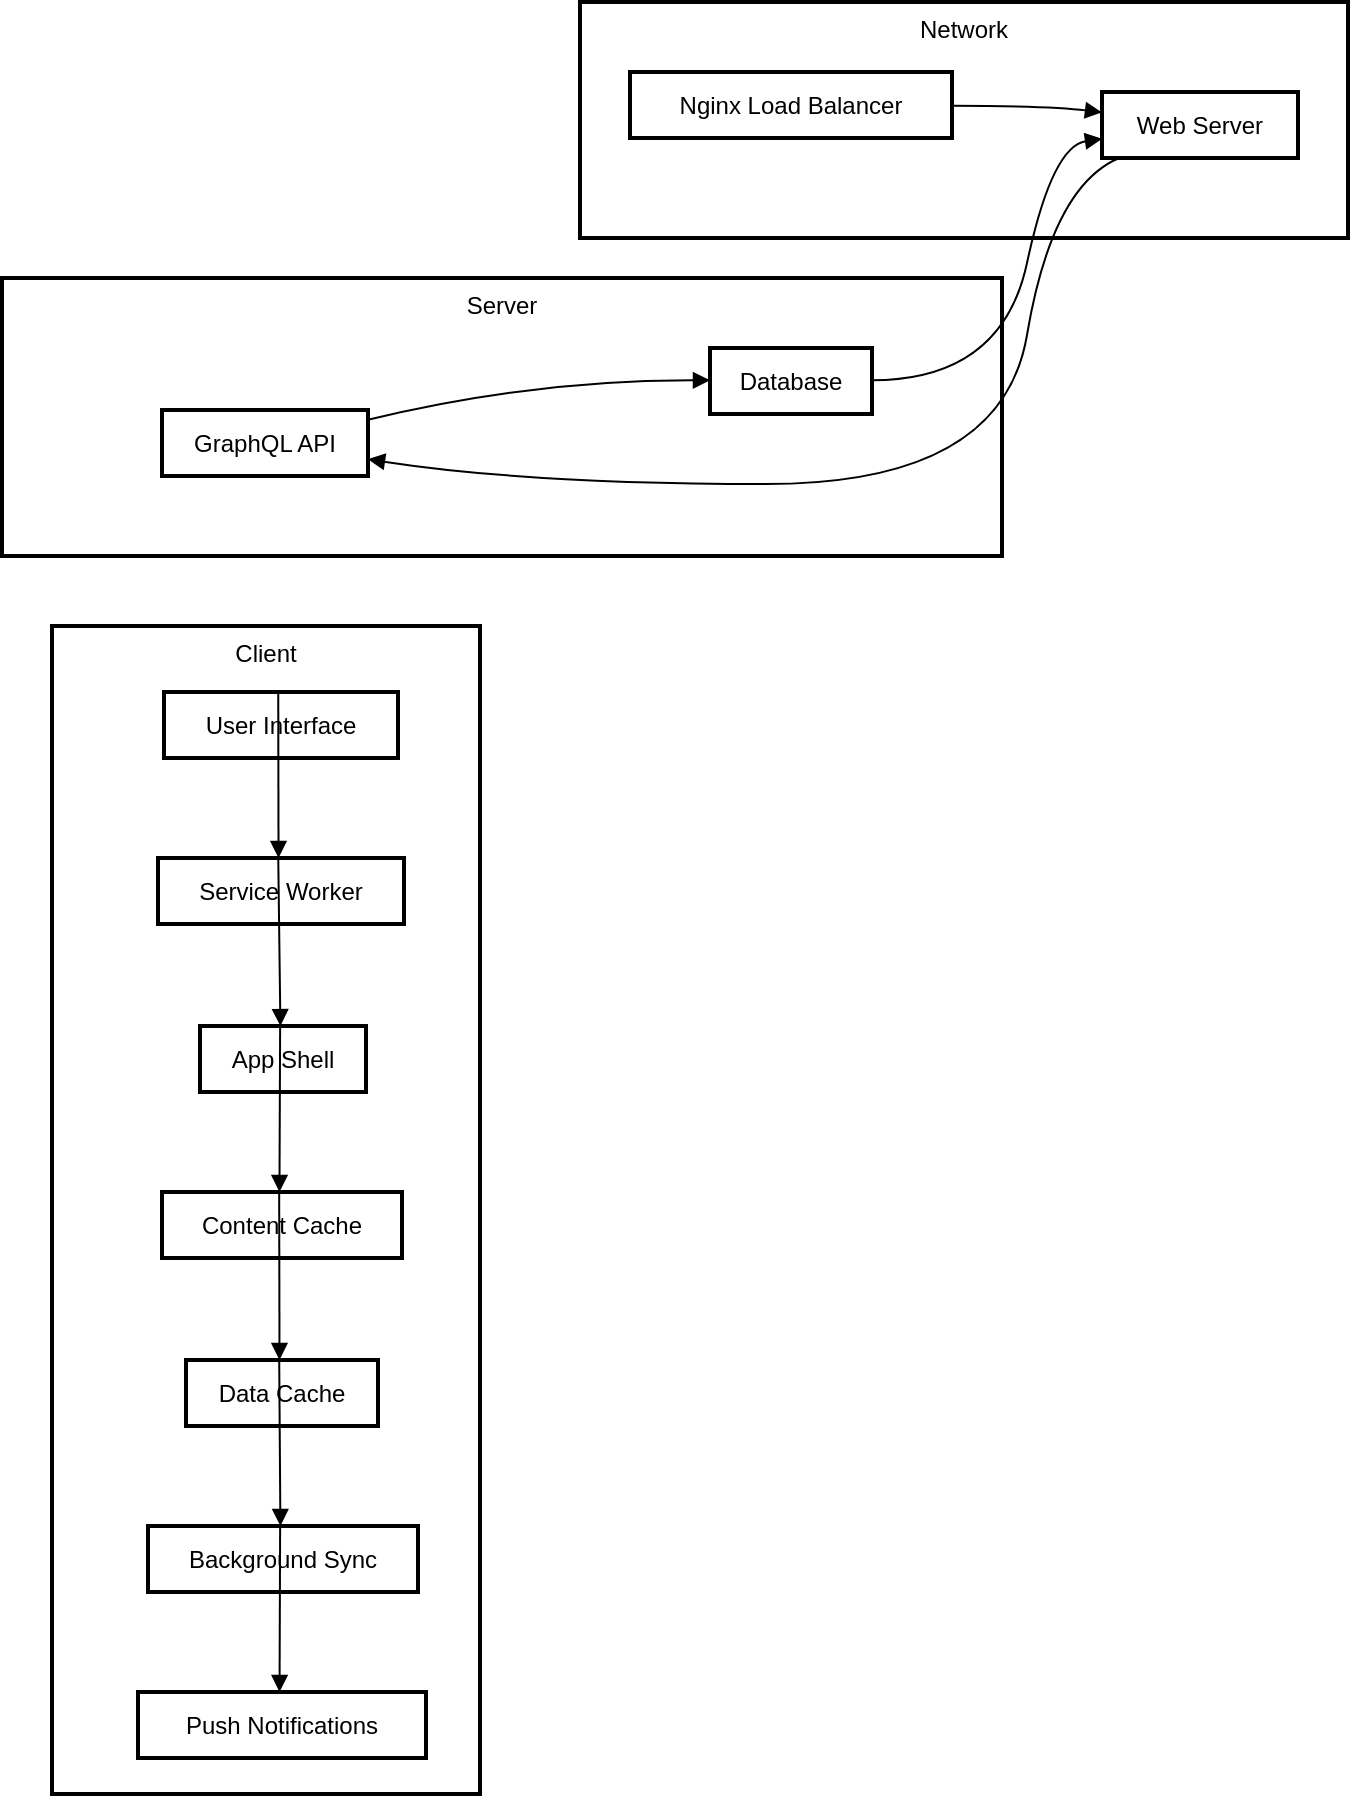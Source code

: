 <mxfile version="24.5.3" type="github">
  <diagram name="Page-1" id="NmGvhLQrSKgZNGTtTiiF">
    <mxGraphModel>
      <root>
        <mxCell id="0" />
        <mxCell id="1" parent="0" />
        <mxCell id="2" value="Server" style="whiteSpace=wrap;strokeWidth=2;verticalAlign=top;" vertex="1" parent="1">
          <mxGeometry y="138" width="500" height="139" as="geometry" />
        </mxCell>
        <mxCell id="3" value="GraphQL API" style="whiteSpace=wrap;strokeWidth=2;" vertex="1" parent="1">
          <mxGeometry x="80" y="204" width="103" height="33" as="geometry" />
        </mxCell>
        <mxCell id="4" value="Database" style="whiteSpace=wrap;strokeWidth=2;" vertex="1" parent="1">
          <mxGeometry x="354" y="173" width="81" height="33" as="geometry" />
        </mxCell>
        <mxCell id="5" value="Network" style="whiteSpace=wrap;strokeWidth=2;verticalAlign=top;" vertex="1" parent="1">
          <mxGeometry x="289" width="384" height="118" as="geometry" />
        </mxCell>
        <mxCell id="6" value="Web Server" style="whiteSpace=wrap;strokeWidth=2;" vertex="1" parent="1">
          <mxGeometry x="550" y="45" width="98" height="33" as="geometry" />
        </mxCell>
        <mxCell id="7" value="Nginx Load Balancer" style="whiteSpace=wrap;strokeWidth=2;" vertex="1" parent="1">
          <mxGeometry x="314" y="35" width="161" height="33" as="geometry" />
        </mxCell>
        <mxCell id="8" value="Client" style="whiteSpace=wrap;strokeWidth=2;verticalAlign=top;" vertex="1" parent="1">
          <mxGeometry x="25" y="312" width="214" height="584" as="geometry" />
        </mxCell>
        <mxCell id="9" value="Service Worker" style="whiteSpace=wrap;strokeWidth=2;" vertex="1" parent="8">
          <mxGeometry x="53" y="116" width="123" height="33" as="geometry" />
        </mxCell>
        <mxCell id="10" value="User Interface" style="whiteSpace=wrap;strokeWidth=2;" vertex="1" parent="8">
          <mxGeometry x="56" y="33" width="117" height="33" as="geometry" />
        </mxCell>
        <mxCell id="11" value="App Shell" style="whiteSpace=wrap;strokeWidth=2;" vertex="1" parent="8">
          <mxGeometry x="74" y="200" width="83" height="33" as="geometry" />
        </mxCell>
        <mxCell id="12" value="Content Cache" style="whiteSpace=wrap;strokeWidth=2;" vertex="1" parent="8">
          <mxGeometry x="55" y="283" width="120" height="33" as="geometry" />
        </mxCell>
        <mxCell id="13" value="Data Cache" style="whiteSpace=wrap;strokeWidth=2;" vertex="1" parent="8">
          <mxGeometry x="67" y="367" width="96" height="33" as="geometry" />
        </mxCell>
        <mxCell id="14" value="Background Sync" style="whiteSpace=wrap;strokeWidth=2;" vertex="1" parent="8">
          <mxGeometry x="48" y="450" width="135" height="33" as="geometry" />
        </mxCell>
        <mxCell id="15" value="Push Notifications" style="whiteSpace=wrap;strokeWidth=2;" vertex="1" parent="8">
          <mxGeometry x="43" y="533" width="144" height="33" as="geometry" />
        </mxCell>
        <mxCell id="16" value="" style="curved=1;startArrow=none;endArrow=block;exitX=0.29;exitY=-8.44;entryX=0.3;entryY=-9.44;" edge="1" parent="8" source="10" target="9">
          <mxGeometry relative="1" as="geometry">
            <Array as="points" />
          </mxGeometry>
        </mxCell>
        <mxCell id="17" value="" style="curved=1;startArrow=none;endArrow=block;exitX=0.3;exitY=-8.43;entryX=0.19;entryY=-9.46;" edge="1" parent="8" source="9" target="11">
          <mxGeometry relative="1" as="geometry">
            <Array as="points" />
          </mxGeometry>
        </mxCell>
        <mxCell id="18" value="" style="curved=1;startArrow=none;endArrow=block;exitX=0.19;exitY=-8.45;entryX=0.29;entryY=-9.45;" edge="1" parent="8" source="11" target="12">
          <mxGeometry relative="1" as="geometry">
            <Array as="points" />
          </mxGeometry>
        </mxCell>
        <mxCell id="19" value="" style="curved=1;startArrow=none;endArrow=block;exitX=0.29;exitY=-8.44;entryX=0.24;entryY=-9.47;" edge="1" parent="8" source="12" target="13">
          <mxGeometry relative="1" as="geometry">
            <Array as="points" />
          </mxGeometry>
        </mxCell>
        <mxCell id="20" value="" style="curved=1;startArrow=none;endArrow=block;exitX=0.24;exitY=-8.45;entryX=0.31;entryY=-9.45;" edge="1" parent="8" source="13" target="14">
          <mxGeometry relative="1" as="geometry">
            <Array as="points" />
          </mxGeometry>
        </mxCell>
        <mxCell id="21" value="" style="curved=1;startArrow=none;endArrow=block;exitX=0.31;exitY=-8.44;entryX=0.33;entryY=-9.44;" edge="1" parent="8" source="14" target="15">
          <mxGeometry relative="1" as="geometry">
            <Array as="points" />
          </mxGeometry>
        </mxCell>
        <mxCell id="22" value="" style="curved=1;startArrow=none;endArrow=block;exitX=1;exitY=0.51;entryX=0;entryY=0.31;" edge="1" parent="1" source="7" target="6">
          <mxGeometry relative="1" as="geometry">
            <Array as="points">
              <mxPoint x="525" y="52" />
            </Array>
          </mxGeometry>
        </mxCell>
        <mxCell id="23" value="" style="curved=1;startArrow=none;endArrow=block;exitX=0.08;exitY=1.01;entryX=1.01;entryY=0.75;" edge="1" parent="1" source="6" target="3">
          <mxGeometry relative="1" as="geometry">
            <Array as="points">
              <mxPoint x="525" y="92" />
              <mxPoint x="500" y="241" />
              <mxPoint x="264" y="241" />
            </Array>
          </mxGeometry>
        </mxCell>
        <mxCell id="24" value="" style="curved=1;startArrow=none;endArrow=block;exitX=1.01;exitY=0.14;entryX=0;entryY=0.49;" edge="1" parent="1" source="3" target="4">
          <mxGeometry relative="1" as="geometry">
            <Array as="points">
              <mxPoint x="264" y="189" />
            </Array>
          </mxGeometry>
        </mxCell>
        <mxCell id="25" value="" style="curved=1;startArrow=none;endArrow=block;exitX=1;exitY=0.49;entryX=0;entryY=0.71;" edge="1" parent="1" source="4" target="6">
          <mxGeometry relative="1" as="geometry">
            <Array as="points">
              <mxPoint x="500" y="189" />
              <mxPoint x="525" y="72" />
            </Array>
          </mxGeometry>
        </mxCell>
      </root>
    </mxGraphModel>
  </diagram>
</mxfile>
